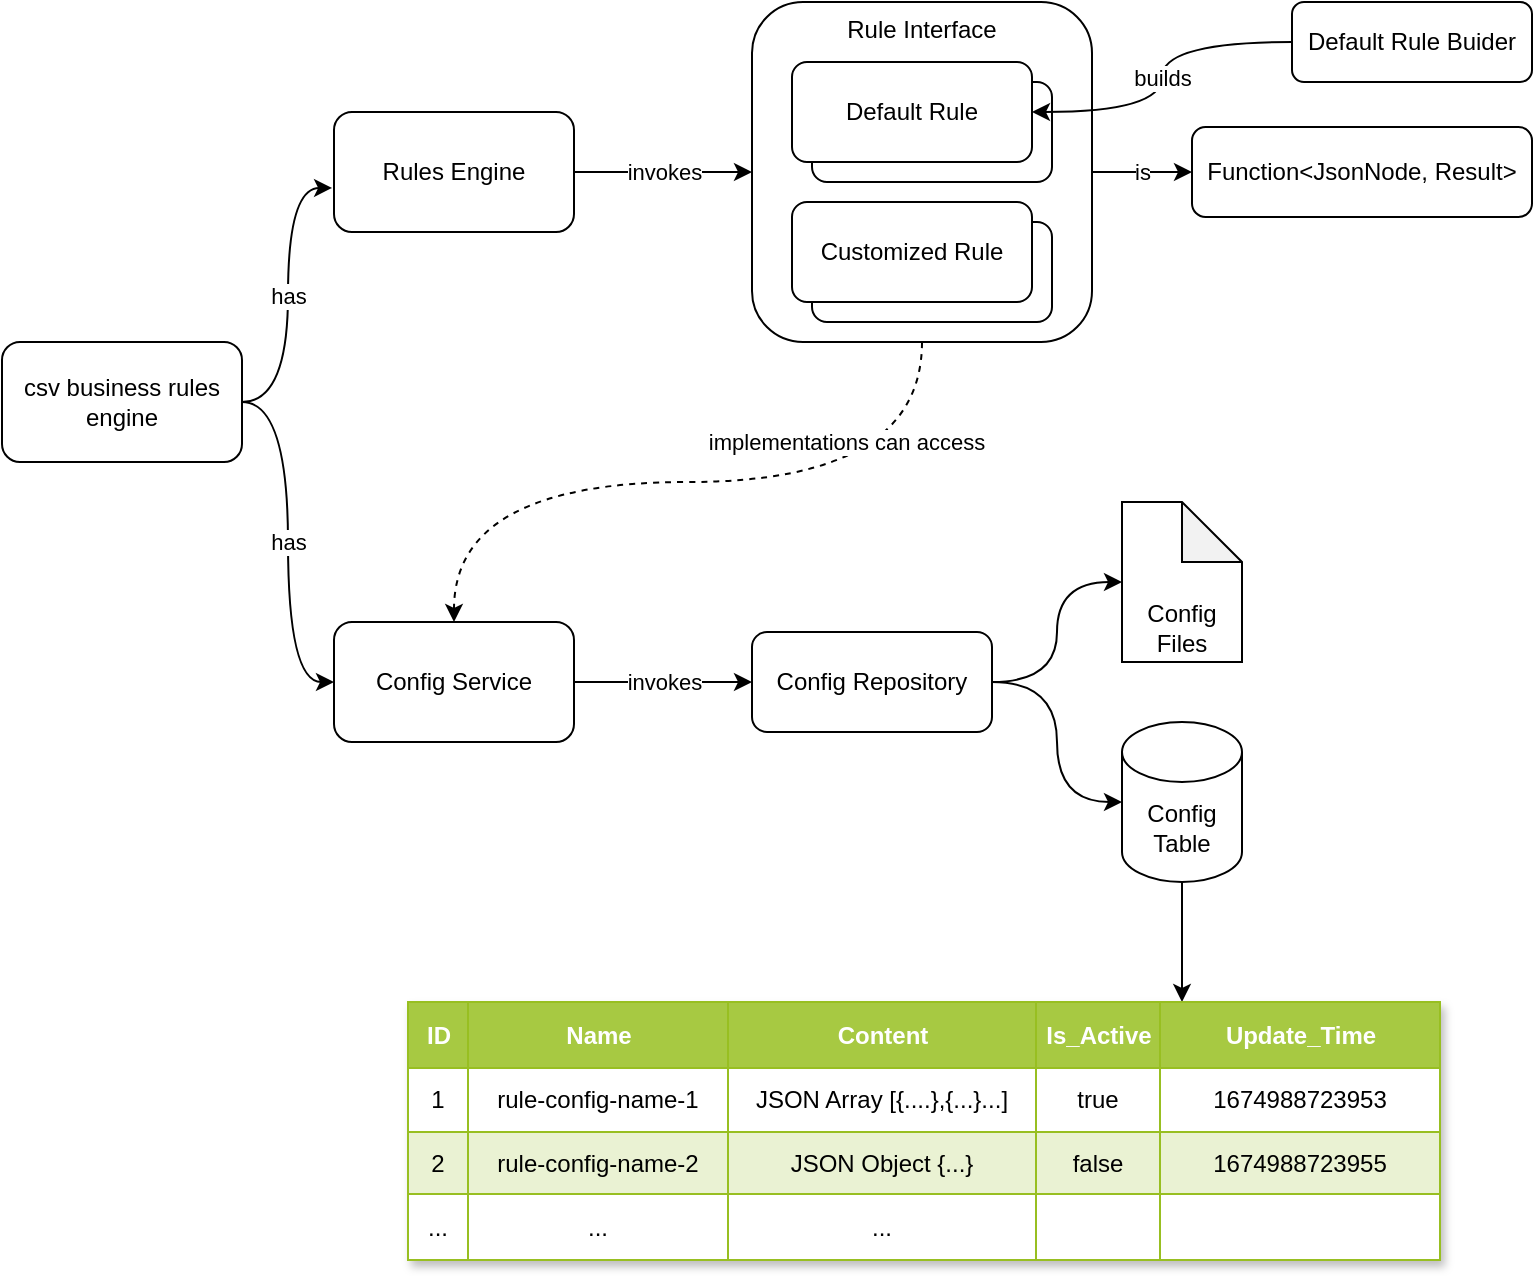 <mxfile version="20.8.13" type="github">
  <diagram name="第 1 页" id="k_MjvAYGadmgMED4aWBA">
    <mxGraphModel dx="1434" dy="717" grid="1" gridSize="10" guides="1" tooltips="1" connect="1" arrows="1" fold="1" page="1" pageScale="1" pageWidth="827" pageHeight="1169" math="0" shadow="0">
      <root>
        <mxCell id="0" />
        <mxCell id="1" parent="0" />
        <mxCell id="qniWZXkrSbu6CSLmuXpC-33" value="has" style="edgeStyle=orthogonalEdgeStyle;curved=1;rounded=0;orthogonalLoop=1;jettySize=auto;html=1;entryX=-0.008;entryY=0.633;entryDx=0;entryDy=0;entryPerimeter=0;exitX=1;exitY=0.5;exitDx=0;exitDy=0;" parent="1" source="qniWZXkrSbu6CSLmuXpC-1" target="qniWZXkrSbu6CSLmuXpC-2" edge="1">
          <mxGeometry relative="1" as="geometry">
            <mxPoint x="70" y="170" as="sourcePoint" />
          </mxGeometry>
        </mxCell>
        <mxCell id="qniWZXkrSbu6CSLmuXpC-34" value="has" style="edgeStyle=orthogonalEdgeStyle;curved=1;rounded=0;orthogonalLoop=1;jettySize=auto;html=1;entryX=0;entryY=0.5;entryDx=0;entryDy=0;" parent="1" source="qniWZXkrSbu6CSLmuXpC-1" target="qniWZXkrSbu6CSLmuXpC-5" edge="1">
          <mxGeometry relative="1" as="geometry">
            <mxPoint x="180" y="310" as="targetPoint" />
          </mxGeometry>
        </mxCell>
        <mxCell id="qniWZXkrSbu6CSLmuXpC-1" value="csv business rules engine" style="rounded=1;whiteSpace=wrap;html=1;" parent="1" vertex="1">
          <mxGeometry x="10" y="180" width="120" height="60" as="geometry" />
        </mxCell>
        <mxCell id="qniWZXkrSbu6CSLmuXpC-54" value="invokes" style="edgeStyle=orthogonalEdgeStyle;curved=1;rounded=0;orthogonalLoop=1;jettySize=auto;html=1;entryX=0;entryY=0.5;entryDx=0;entryDy=0;exitX=1;exitY=0.5;exitDx=0;exitDy=0;" parent="1" source="qniWZXkrSbu6CSLmuXpC-2" target="qniWZXkrSbu6CSLmuXpC-45" edge="1">
          <mxGeometry relative="1" as="geometry">
            <mxPoint x="331" y="95" as="sourcePoint" />
          </mxGeometry>
        </mxCell>
        <mxCell id="qniWZXkrSbu6CSLmuXpC-2" value="Rules Engine" style="rounded=1;whiteSpace=wrap;html=1;" parent="1" vertex="1">
          <mxGeometry x="176" y="65" width="120" height="60" as="geometry" />
        </mxCell>
        <mxCell id="qniWZXkrSbu6CSLmuXpC-56" style="edgeStyle=orthogonalEdgeStyle;curved=1;rounded=0;orthogonalLoop=1;jettySize=auto;html=1;entryX=0.75;entryY=0;entryDx=0;entryDy=0;" parent="1" source="qniWZXkrSbu6CSLmuXpC-4" target="qniWZXkrSbu6CSLmuXpC-13" edge="1">
          <mxGeometry relative="1" as="geometry" />
        </mxCell>
        <mxCell id="qniWZXkrSbu6CSLmuXpC-4" value="Config Table" style="shape=cylinder3;whiteSpace=wrap;html=1;boundedLbl=1;backgroundOutline=1;size=15;" parent="1" vertex="1">
          <mxGeometry x="570" y="370" width="60" height="80" as="geometry" />
        </mxCell>
        <mxCell id="whABC5RCjYTY_ZpFyo8G-1" style="edgeStyle=orthogonalEdgeStyle;curved=1;rounded=0;orthogonalLoop=1;jettySize=auto;html=1;entryX=0;entryY=0.5;entryDx=0;entryDy=0;entryPerimeter=0;exitX=1;exitY=0.5;exitDx=0;exitDy=0;" parent="1" source="NUIzNvh8BpzUtb_C3xTs-2" target="qniWZXkrSbu6CSLmuXpC-6" edge="1">
          <mxGeometry relative="1" as="geometry">
            <mxPoint x="450" y="350" as="sourcePoint" />
          </mxGeometry>
        </mxCell>
        <mxCell id="whABC5RCjYTY_ZpFyo8G-2" style="edgeStyle=orthogonalEdgeStyle;curved=1;rounded=0;orthogonalLoop=1;jettySize=auto;html=1;entryX=0;entryY=0.5;entryDx=0;entryDy=0;entryPerimeter=0;exitX=1;exitY=0.5;exitDx=0;exitDy=0;" parent="1" source="NUIzNvh8BpzUtb_C3xTs-2" target="qniWZXkrSbu6CSLmuXpC-4" edge="1">
          <mxGeometry relative="1" as="geometry">
            <mxPoint x="450" y="350" as="sourcePoint" />
          </mxGeometry>
        </mxCell>
        <mxCell id="NUIzNvh8BpzUtb_C3xTs-4" value="invokes" style="edgeStyle=orthogonalEdgeStyle;rounded=0;orthogonalLoop=1;jettySize=auto;html=1;entryX=0;entryY=0.5;entryDx=0;entryDy=0;" parent="1" source="qniWZXkrSbu6CSLmuXpC-5" target="NUIzNvh8BpzUtb_C3xTs-2" edge="1">
          <mxGeometry relative="1" as="geometry" />
        </mxCell>
        <mxCell id="qniWZXkrSbu6CSLmuXpC-5" value="Config Service" style="rounded=1;whiteSpace=wrap;html=1;" parent="1" vertex="1">
          <mxGeometry x="176" y="320" width="120" height="60" as="geometry" />
        </mxCell>
        <mxCell id="qniWZXkrSbu6CSLmuXpC-6" value="Config Files" style="shape=note;whiteSpace=wrap;html=1;backgroundOutline=1;darkOpacity=0.05;verticalAlign=bottom;" parent="1" vertex="1">
          <mxGeometry x="570" y="260" width="60" height="80" as="geometry" />
        </mxCell>
        <mxCell id="qniWZXkrSbu6CSLmuXpC-11" value="Default Rule Buider" style="rounded=1;whiteSpace=wrap;html=1;" parent="1" vertex="1">
          <mxGeometry x="655" y="10" width="120" height="40" as="geometry" />
        </mxCell>
        <mxCell id="qniWZXkrSbu6CSLmuXpC-12" value="Assets" style="childLayout=tableLayout;recursiveResize=0;strokeColor=#98bf21;fillColor=#A7C942;shadow=1;" parent="1" vertex="1">
          <mxGeometry x="213" y="510" width="516" height="129" as="geometry" />
        </mxCell>
        <mxCell id="qniWZXkrSbu6CSLmuXpC-13" style="shape=tableRow;horizontal=0;startSize=0;swimlaneHead=0;swimlaneBody=0;top=0;left=0;bottom=0;right=0;dropTarget=0;collapsible=0;recursiveResize=0;expand=0;fontStyle=0;strokeColor=inherit;fillColor=#ffffff;" parent="qniWZXkrSbu6CSLmuXpC-12" vertex="1">
          <mxGeometry width="516" height="33" as="geometry" />
        </mxCell>
        <mxCell id="qniWZXkrSbu6CSLmuXpC-14" value="ID" style="connectable=0;recursiveResize=0;strokeColor=inherit;fillColor=#A7C942;align=center;fontStyle=1;fontColor=#FFFFFF;html=1;" parent="qniWZXkrSbu6CSLmuXpC-13" vertex="1">
          <mxGeometry width="30" height="33" as="geometry">
            <mxRectangle width="30" height="33" as="alternateBounds" />
          </mxGeometry>
        </mxCell>
        <mxCell id="qniWZXkrSbu6CSLmuXpC-15" value="Name" style="connectable=0;recursiveResize=0;strokeColor=inherit;fillColor=#A7C942;align=center;fontStyle=1;fontColor=#FFFFFF;html=1;" parent="qniWZXkrSbu6CSLmuXpC-13" vertex="1">
          <mxGeometry x="30" width="130" height="33" as="geometry">
            <mxRectangle width="130" height="33" as="alternateBounds" />
          </mxGeometry>
        </mxCell>
        <mxCell id="qniWZXkrSbu6CSLmuXpC-16" value="Content" style="connectable=0;recursiveResize=0;strokeColor=inherit;fillColor=#A7C942;align=center;fontStyle=1;fontColor=#FFFFFF;html=1;" parent="qniWZXkrSbu6CSLmuXpC-13" vertex="1">
          <mxGeometry x="160" width="154" height="33" as="geometry">
            <mxRectangle width="154" height="33" as="alternateBounds" />
          </mxGeometry>
        </mxCell>
        <mxCell id="NUIzNvh8BpzUtb_C3xTs-5" value="Is_Active" style="connectable=0;recursiveResize=0;strokeColor=inherit;fillColor=#A7C942;align=center;fontStyle=1;fontColor=#FFFFFF;html=1;" parent="qniWZXkrSbu6CSLmuXpC-13" vertex="1">
          <mxGeometry x="314" width="62" height="33" as="geometry">
            <mxRectangle width="62" height="33" as="alternateBounds" />
          </mxGeometry>
        </mxCell>
        <mxCell id="yBBIsF3UrsAaMuduXMUM-3" value="Update_Time" style="connectable=0;recursiveResize=0;strokeColor=inherit;fillColor=#A7C942;align=center;fontStyle=1;fontColor=#FFFFFF;html=1;" parent="qniWZXkrSbu6CSLmuXpC-13" vertex="1">
          <mxGeometry x="376" width="140" height="33" as="geometry">
            <mxRectangle width="140" height="33" as="alternateBounds" />
          </mxGeometry>
        </mxCell>
        <mxCell id="qniWZXkrSbu6CSLmuXpC-17" value="" style="shape=tableRow;horizontal=0;startSize=0;swimlaneHead=0;swimlaneBody=0;top=0;left=0;bottom=0;right=0;dropTarget=0;collapsible=0;recursiveResize=0;expand=0;fontStyle=0;strokeColor=inherit;fillColor=#ffffff;" parent="qniWZXkrSbu6CSLmuXpC-12" vertex="1">
          <mxGeometry y="33" width="516" height="32" as="geometry" />
        </mxCell>
        <mxCell id="qniWZXkrSbu6CSLmuXpC-18" value="1" style="connectable=0;recursiveResize=0;strokeColor=inherit;fillColor=inherit;align=center;whiteSpace=wrap;html=1;" parent="qniWZXkrSbu6CSLmuXpC-17" vertex="1">
          <mxGeometry width="30" height="32" as="geometry">
            <mxRectangle width="30" height="32" as="alternateBounds" />
          </mxGeometry>
        </mxCell>
        <mxCell id="qniWZXkrSbu6CSLmuXpC-19" value="rule-config-name-1" style="connectable=0;recursiveResize=0;strokeColor=inherit;fillColor=inherit;align=center;whiteSpace=wrap;html=1;" parent="qniWZXkrSbu6CSLmuXpC-17" vertex="1">
          <mxGeometry x="30" width="130" height="32" as="geometry">
            <mxRectangle width="130" height="32" as="alternateBounds" />
          </mxGeometry>
        </mxCell>
        <mxCell id="qniWZXkrSbu6CSLmuXpC-20" value="JSON Array [{....},{...}...]" style="connectable=0;recursiveResize=0;strokeColor=inherit;fillColor=inherit;align=center;whiteSpace=wrap;html=1;" parent="qniWZXkrSbu6CSLmuXpC-17" vertex="1">
          <mxGeometry x="160" width="154" height="32" as="geometry">
            <mxRectangle width="154" height="32" as="alternateBounds" />
          </mxGeometry>
        </mxCell>
        <mxCell id="NUIzNvh8BpzUtb_C3xTs-6" value="true" style="connectable=0;recursiveResize=0;strokeColor=inherit;fillColor=inherit;align=center;whiteSpace=wrap;html=1;" parent="qniWZXkrSbu6CSLmuXpC-17" vertex="1">
          <mxGeometry x="314" width="62" height="32" as="geometry">
            <mxRectangle width="62" height="32" as="alternateBounds" />
          </mxGeometry>
        </mxCell>
        <mxCell id="yBBIsF3UrsAaMuduXMUM-4" value="1674988723953" style="connectable=0;recursiveResize=0;strokeColor=inherit;fillColor=inherit;align=center;whiteSpace=wrap;html=1;" parent="qniWZXkrSbu6CSLmuXpC-17" vertex="1">
          <mxGeometry x="376" width="140" height="32" as="geometry">
            <mxRectangle width="140" height="32" as="alternateBounds" />
          </mxGeometry>
        </mxCell>
        <mxCell id="qniWZXkrSbu6CSLmuXpC-21" value="" style="shape=tableRow;horizontal=0;startSize=0;swimlaneHead=0;swimlaneBody=0;top=0;left=0;bottom=0;right=0;dropTarget=0;collapsible=0;recursiveResize=0;expand=0;fontStyle=1;strokeColor=inherit;fillColor=#EAF2D3;" parent="qniWZXkrSbu6CSLmuXpC-12" vertex="1">
          <mxGeometry y="65" width="516" height="31" as="geometry" />
        </mxCell>
        <mxCell id="qniWZXkrSbu6CSLmuXpC-22" value="2" style="connectable=0;recursiveResize=0;strokeColor=inherit;fillColor=inherit;whiteSpace=wrap;html=1;" parent="qniWZXkrSbu6CSLmuXpC-21" vertex="1">
          <mxGeometry width="30" height="31" as="geometry">
            <mxRectangle width="30" height="31" as="alternateBounds" />
          </mxGeometry>
        </mxCell>
        <mxCell id="qniWZXkrSbu6CSLmuXpC-23" value="rule-config-name-2" style="connectable=0;recursiveResize=0;strokeColor=inherit;fillColor=inherit;whiteSpace=wrap;html=1;" parent="qniWZXkrSbu6CSLmuXpC-21" vertex="1">
          <mxGeometry x="30" width="130" height="31" as="geometry">
            <mxRectangle width="130" height="31" as="alternateBounds" />
          </mxGeometry>
        </mxCell>
        <mxCell id="qniWZXkrSbu6CSLmuXpC-24" value="JSON Object {...}" style="connectable=0;recursiveResize=0;strokeColor=inherit;fillColor=inherit;whiteSpace=wrap;html=1;" parent="qniWZXkrSbu6CSLmuXpC-21" vertex="1">
          <mxGeometry x="160" width="154" height="31" as="geometry">
            <mxRectangle width="154" height="31" as="alternateBounds" />
          </mxGeometry>
        </mxCell>
        <mxCell id="NUIzNvh8BpzUtb_C3xTs-7" value="false" style="connectable=0;recursiveResize=0;strokeColor=inherit;fillColor=inherit;whiteSpace=wrap;html=1;" parent="qniWZXkrSbu6CSLmuXpC-21" vertex="1">
          <mxGeometry x="314" width="62" height="31" as="geometry">
            <mxRectangle width="62" height="31" as="alternateBounds" />
          </mxGeometry>
        </mxCell>
        <mxCell id="yBBIsF3UrsAaMuduXMUM-5" value="1674988723955" style="connectable=0;recursiveResize=0;strokeColor=inherit;fillColor=inherit;whiteSpace=wrap;html=1;" parent="qniWZXkrSbu6CSLmuXpC-21" vertex="1">
          <mxGeometry x="376" width="140" height="31" as="geometry">
            <mxRectangle width="140" height="31" as="alternateBounds" />
          </mxGeometry>
        </mxCell>
        <mxCell id="qniWZXkrSbu6CSLmuXpC-25" value="" style="shape=tableRow;horizontal=0;startSize=0;swimlaneHead=0;swimlaneBody=0;top=0;left=0;bottom=0;right=0;dropTarget=0;collapsible=0;recursiveResize=0;expand=0;fontStyle=0;strokeColor=inherit;fillColor=#ffffff;" parent="qniWZXkrSbu6CSLmuXpC-12" vertex="1">
          <mxGeometry y="96" width="516" height="33" as="geometry" />
        </mxCell>
        <mxCell id="qniWZXkrSbu6CSLmuXpC-26" value="..." style="connectable=0;recursiveResize=0;strokeColor=inherit;fillColor=inherit;fontStyle=0;align=center;whiteSpace=wrap;html=1;" parent="qniWZXkrSbu6CSLmuXpC-25" vertex="1">
          <mxGeometry width="30" height="33" as="geometry">
            <mxRectangle width="30" height="33" as="alternateBounds" />
          </mxGeometry>
        </mxCell>
        <mxCell id="qniWZXkrSbu6CSLmuXpC-27" value="..." style="connectable=0;recursiveResize=0;strokeColor=inherit;fillColor=inherit;fontStyle=0;align=center;whiteSpace=wrap;html=1;" parent="qniWZXkrSbu6CSLmuXpC-25" vertex="1">
          <mxGeometry x="30" width="130" height="33" as="geometry">
            <mxRectangle width="130" height="33" as="alternateBounds" />
          </mxGeometry>
        </mxCell>
        <mxCell id="qniWZXkrSbu6CSLmuXpC-28" value="..." style="connectable=0;recursiveResize=0;strokeColor=inherit;fillColor=inherit;fontStyle=0;align=center;whiteSpace=wrap;html=1;" parent="qniWZXkrSbu6CSLmuXpC-25" vertex="1">
          <mxGeometry x="160" width="154" height="33" as="geometry">
            <mxRectangle width="154" height="33" as="alternateBounds" />
          </mxGeometry>
        </mxCell>
        <mxCell id="NUIzNvh8BpzUtb_C3xTs-8" style="connectable=0;recursiveResize=0;strokeColor=inherit;fillColor=inherit;fontStyle=0;align=center;whiteSpace=wrap;html=1;" parent="qniWZXkrSbu6CSLmuXpC-25" vertex="1">
          <mxGeometry x="314" width="62" height="33" as="geometry">
            <mxRectangle width="62" height="33" as="alternateBounds" />
          </mxGeometry>
        </mxCell>
        <mxCell id="yBBIsF3UrsAaMuduXMUM-6" style="connectable=0;recursiveResize=0;strokeColor=inherit;fillColor=inherit;fontStyle=0;align=center;whiteSpace=wrap;html=1;" parent="qniWZXkrSbu6CSLmuXpC-25" vertex="1">
          <mxGeometry x="376" width="140" height="33" as="geometry">
            <mxRectangle width="140" height="33" as="alternateBounds" />
          </mxGeometry>
        </mxCell>
        <mxCell id="whABC5RCjYTY_ZpFyo8G-3" value="is" style="edgeStyle=orthogonalEdgeStyle;curved=1;rounded=0;orthogonalLoop=1;jettySize=auto;html=1;entryX=0;entryY=0.5;entryDx=0;entryDy=0;exitX=1;exitY=0.5;exitDx=0;exitDy=0;" parent="1" source="qniWZXkrSbu6CSLmuXpC-45" target="qniWZXkrSbu6CSLmuXpC-52" edge="1">
          <mxGeometry relative="1" as="geometry" />
        </mxCell>
        <mxCell id="HUguJ1zSQx9U1E5bz3AY-3" value="implementations can access" style="edgeStyle=orthogonalEdgeStyle;curved=1;rounded=0;orthogonalLoop=1;jettySize=auto;html=1;entryX=0.5;entryY=0;entryDx=0;entryDy=0;dashed=1;exitX=0.5;exitY=1;exitDx=0;exitDy=0;" parent="1" source="qniWZXkrSbu6CSLmuXpC-45" target="qniWZXkrSbu6CSLmuXpC-5" edge="1">
          <mxGeometry x="-0.419" y="-20" relative="1" as="geometry">
            <mxPoint as="offset" />
          </mxGeometry>
        </mxCell>
        <mxCell id="qniWZXkrSbu6CSLmuXpC-45" value="Rule Interface" style="rounded=1;whiteSpace=wrap;html=1;verticalAlign=top;" parent="1" vertex="1">
          <mxGeometry x="385" y="10" width="170" height="170" as="geometry" />
        </mxCell>
        <mxCell id="qniWZXkrSbu6CSLmuXpC-46" value="" style="group" parent="1" vertex="1" connectable="0">
          <mxGeometry x="405" y="110" width="130" height="60" as="geometry" />
        </mxCell>
        <mxCell id="qniWZXkrSbu6CSLmuXpC-37" value="Customized Rule" style="rounded=1;whiteSpace=wrap;html=1;" parent="qniWZXkrSbu6CSLmuXpC-46" vertex="1">
          <mxGeometry x="10" y="10" width="120" height="50" as="geometry" />
        </mxCell>
        <mxCell id="qniWZXkrSbu6CSLmuXpC-38" value="Customized Rule" style="rounded=1;whiteSpace=wrap;html=1;" parent="qniWZXkrSbu6CSLmuXpC-46" vertex="1">
          <mxGeometry width="120" height="50" as="geometry" />
        </mxCell>
        <mxCell id="qniWZXkrSbu6CSLmuXpC-47" value="" style="group" parent="1" vertex="1" connectable="0">
          <mxGeometry x="405" y="40" width="130" height="60" as="geometry" />
        </mxCell>
        <mxCell id="qniWZXkrSbu6CSLmuXpC-40" value="Default Rule" style="rounded=1;whiteSpace=wrap;html=1;" parent="qniWZXkrSbu6CSLmuXpC-47" vertex="1">
          <mxGeometry x="10" y="10" width="120" height="50" as="geometry" />
        </mxCell>
        <mxCell id="qniWZXkrSbu6CSLmuXpC-41" value="Default Rule" style="rounded=1;whiteSpace=wrap;html=1;" parent="qniWZXkrSbu6CSLmuXpC-47" vertex="1">
          <mxGeometry width="120" height="50" as="geometry" />
        </mxCell>
        <mxCell id="qniWZXkrSbu6CSLmuXpC-44" value="builds" style="edgeStyle=orthogonalEdgeStyle;curved=1;rounded=0;orthogonalLoop=1;jettySize=auto;html=1;" parent="1" source="qniWZXkrSbu6CSLmuXpC-11" target="qniWZXkrSbu6CSLmuXpC-41" edge="1">
          <mxGeometry relative="1" as="geometry" />
        </mxCell>
        <mxCell id="qniWZXkrSbu6CSLmuXpC-52" value="Function&amp;lt;JsonNode, Result&amp;gt;" style="rounded=1;whiteSpace=wrap;html=1;" parent="1" vertex="1">
          <mxGeometry x="605" y="72.5" width="170" height="45" as="geometry" />
        </mxCell>
        <mxCell id="NUIzNvh8BpzUtb_C3xTs-2" value="Config Repository" style="rounded=1;whiteSpace=wrap;html=1;" parent="1" vertex="1">
          <mxGeometry x="385" y="325" width="120" height="50" as="geometry" />
        </mxCell>
      </root>
    </mxGraphModel>
  </diagram>
</mxfile>
